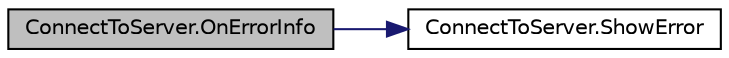 digraph "ConnectToServer.OnErrorInfo"
{
 // INTERACTIVE_SVG=YES
 // LATEX_PDF_SIZE
  edge [fontname="Helvetica",fontsize="10",labelfontname="Helvetica",labelfontsize="10"];
  node [fontname="Helvetica",fontsize="10",shape=record];
  rankdir="LR";
  Node1 [label="ConnectToServer.OnErrorInfo",height=0.2,width=0.4,color="black", fillcolor="grey75", style="filled", fontcolor="black",tooltip=" "];
  Node1 -> Node2 [color="midnightblue",fontsize="10",style="solid",fontname="Helvetica"];
  Node2 [label="ConnectToServer.ShowError",height=0.2,width=0.4,color="black", fillcolor="white", style="filled",URL="$class_connect_to_server.html#a2ca5fc3ab94cacd35c3cc2b641e1b463",tooltip=" "];
}
